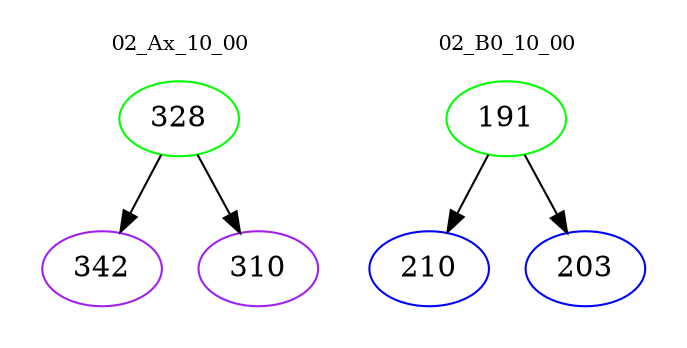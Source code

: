 digraph{
subgraph cluster_0 {
color = white
label = "02_Ax_10_00";
fontsize=10;
T0_328 [label="328", color="green"]
T0_328 -> T0_342 [color="black"]
T0_342 [label="342", color="purple"]
T0_328 -> T0_310 [color="black"]
T0_310 [label="310", color="purple"]
}
subgraph cluster_1 {
color = white
label = "02_B0_10_00";
fontsize=10;
T1_191 [label="191", color="green"]
T1_191 -> T1_210 [color="black"]
T1_210 [label="210", color="blue"]
T1_191 -> T1_203 [color="black"]
T1_203 [label="203", color="blue"]
}
}
